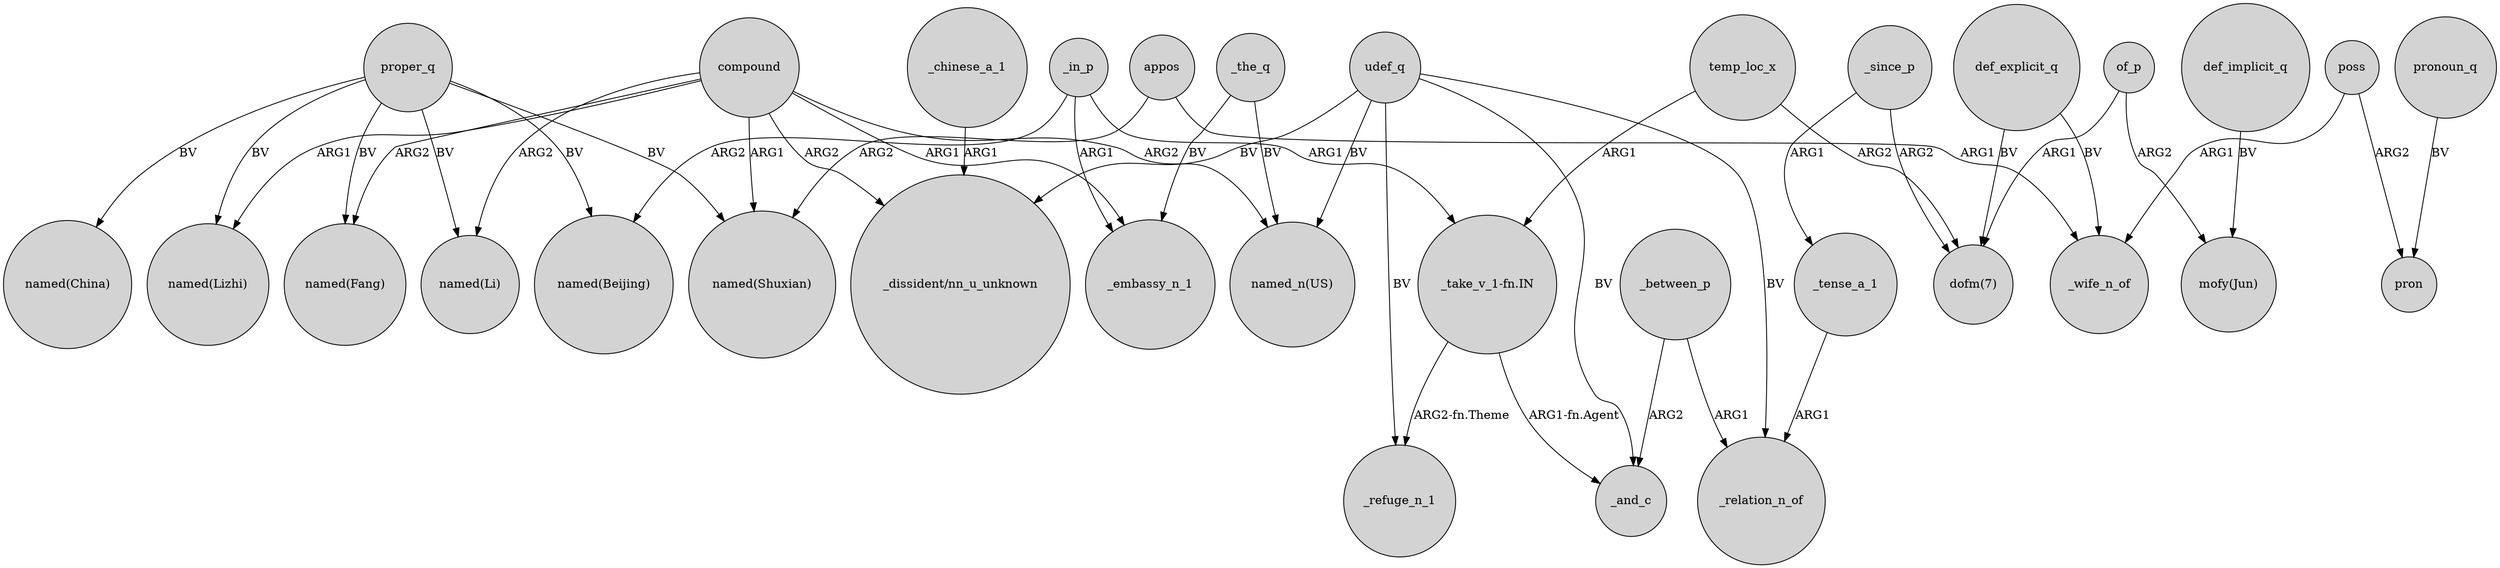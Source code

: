 digraph {
	node [shape=circle style=filled]
	proper_q -> "named(Fang)" [label=BV]
	udef_q -> "named_n(US)" [label=BV]
	poss -> pron [label=ARG2]
	udef_q -> "_dissident/nn_u_unknown" [label=BV]
	of_p -> "mofy(Jun)" [label=ARG2]
	compound -> "_dissident/nn_u_unknown" [label=ARG2]
	def_explicit_q -> _wife_n_of [label=BV]
	udef_q -> _relation_n_of [label=BV]
	"_take_v_1-fn.IN" -> _and_c [label="ARG1-fn.Agent"]
	_since_p -> "dofm(7)" [label=ARG2]
	poss -> _wife_n_of [label=ARG1]
	_the_q -> _embassy_n_1 [label=BV]
	compound -> _embassy_n_1 [label=ARG1]
	compound -> "named(Lizhi)" [label=ARG1]
	compound -> "named(Li)" [label=ARG2]
	compound -> "named_n(US)" [label=ARG2]
	appos -> "named(Shuxian)" [label=ARG2]
	_between_p -> _relation_n_of [label=ARG1]
	_the_q -> "named_n(US)" [label=BV]
	_chinese_a_1 -> "_dissident/nn_u_unknown" [label=ARG1]
	def_implicit_q -> "mofy(Jun)" [label=BV]
	_tense_a_1 -> _relation_n_of [label=ARG1]
	pronoun_q -> pron [label=BV]
	proper_q -> "named(Li)" [label=BV]
	appos -> _wife_n_of [label=ARG1]
	proper_q -> "named(Lizhi)" [label=BV]
	compound -> "named(Fang)" [label=ARG2]
	temp_loc_x -> "dofm(7)" [label=ARG2]
	_between_p -> _and_c [label=ARG2]
	proper_q -> "named(Shuxian)" [label=BV]
	_in_p -> _embassy_n_1 [label=ARG1]
	proper_q -> "named(China)" [label=BV]
	udef_q -> _refuge_n_1 [label=BV]
	temp_loc_x -> "_take_v_1-fn.IN" [label=ARG1]
	compound -> "named(Shuxian)" [label=ARG1]
	"_take_v_1-fn.IN" -> _refuge_n_1 [label="ARG2-fn.Theme"]
	udef_q -> _and_c [label=BV]
	_in_p -> "_take_v_1-fn.IN" [label=ARG1]
	def_explicit_q -> "dofm(7)" [label=BV]
	of_p -> "dofm(7)" [label=ARG1]
	_since_p -> _tense_a_1 [label=ARG1]
	_in_p -> "named(Beijing)" [label=ARG2]
	proper_q -> "named(Beijing)" [label=BV]
}
